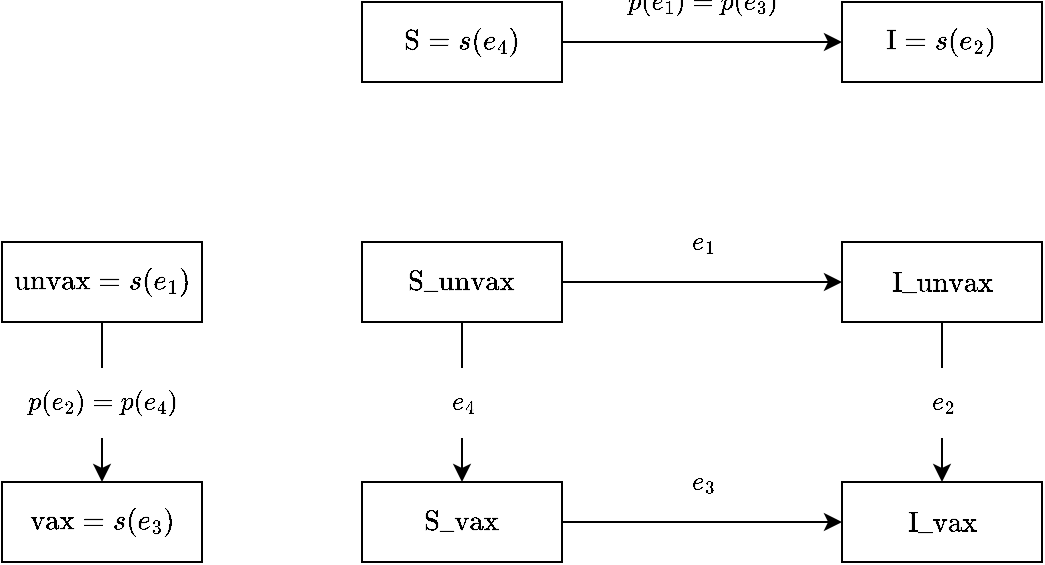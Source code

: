 <mxfile>
    <diagram id="A_b6mvKQ_Spcx7dZxYA7" name="Page-1">
        <mxGraphModel dx="907" dy="297" grid="1" gridSize="10" guides="1" tooltips="1" connect="1" arrows="1" fold="1" page="1" pageScale="1" pageWidth="700" pageHeight="1400" math="1" shadow="0">
            <root>
                <mxCell id="0"/>
                <mxCell id="1" parent="0"/>
                <mxCell id="5" value="$$p(e_1) = p(e_3)$$" style="edgeStyle=none;html=1;exitX=1;exitY=0.5;exitDx=0;exitDy=0;entryX=0;entryY=0.5;entryDx=0;entryDy=0;horizontal=1;verticalAlign=bottom;" parent="1" source="3" target="4" edge="1">
                    <mxGeometry relative="1" as="geometry"/>
                </mxCell>
                <mxCell id="3" value="&lt;span style=&quot;color: rgb(0, 0, 0); font-family: Helvetica; font-size: 12px; font-style: normal; font-variant-ligatures: normal; font-variant-caps: normal; font-weight: 400; letter-spacing: normal; orphans: 2; text-align: center; text-indent: 0px; text-transform: none; widows: 2; word-spacing: 0px; -webkit-text-stroke-width: 0px; background-color: rgb(251, 251, 251); text-decoration-thickness: initial; text-decoration-style: initial; text-decoration-color: initial; float: none; display: inline !important;&quot;&gt;$$\text{S} = s(e_4)$$&lt;/span&gt;" style="rounded=0;whiteSpace=wrap;html=1;" parent="1" vertex="1">
                    <mxGeometry x="190" y="160" width="100" height="40" as="geometry"/>
                </mxCell>
                <mxCell id="4" value="&lt;span style=&quot;color: rgb(0, 0, 0); font-family: Helvetica; font-size: 12px; font-style: normal; font-variant-ligatures: normal; font-variant-caps: normal; font-weight: 400; letter-spacing: normal; orphans: 2; text-align: center; text-indent: 0px; text-transform: none; widows: 2; word-spacing: 0px; -webkit-text-stroke-width: 0px; background-color: rgb(251, 251, 251); text-decoration-thickness: initial; text-decoration-style: initial; text-decoration-color: initial; float: none; display: inline !important;&quot;&gt;$$\text{I} = s(e_2)$$&lt;/span&gt;" style="rounded=0;whiteSpace=wrap;html=1;" parent="1" vertex="1">
                    <mxGeometry x="430" y="160" width="100" height="40" as="geometry"/>
                </mxCell>
                <mxCell id="9" value="$$e_1$$" style="edgeStyle=none;html=1;exitX=1;exitY=0.5;exitDx=0;exitDy=0;entryX=0;entryY=0.5;entryDx=0;entryDy=0;verticalAlign=bottom;" parent="1" source="7" target="8" edge="1">
                    <mxGeometry relative="1" as="geometry"/>
                </mxCell>
                <mxCell id="12" value="$$e_4$$" style="edgeStyle=none;html=1;exitX=0.5;exitY=1;exitDx=0;exitDy=0;entryX=0.5;entryY=0;entryDx=0;entryDy=0;" parent="1" source="7" target="10" edge="1">
                    <mxGeometry relative="1" as="geometry"/>
                </mxCell>
                <mxCell id="7" value="&lt;span style=&quot;color: rgb(0, 0, 0); font-family: Helvetica; font-size: 12px; font-style: normal; font-variant-ligatures: normal; font-variant-caps: normal; font-weight: 400; letter-spacing: normal; orphans: 2; text-align: center; text-indent: 0px; text-transform: none; widows: 2; word-spacing: 0px; -webkit-text-stroke-width: 0px; background-color: rgb(251, 251, 251); text-decoration-thickness: initial; text-decoration-style: initial; text-decoration-color: initial; float: none; display: inline !important;&quot;&gt;$$\text{S_unvax} $$&lt;/span&gt;" style="rounded=0;whiteSpace=wrap;html=1;" parent="1" vertex="1">
                    <mxGeometry x="190" y="280" width="100" height="40" as="geometry"/>
                </mxCell>
                <mxCell id="14" value="$$e_2$$" style="edgeStyle=none;html=1;exitX=0.5;exitY=1;exitDx=0;exitDy=0;entryX=0.5;entryY=0;entryDx=0;entryDy=0;" parent="1" source="8" target="11" edge="1">
                    <mxGeometry relative="1" as="geometry"/>
                </mxCell>
                <mxCell id="8" value="&lt;span style=&quot;color: rgb(0, 0, 0); font-family: Helvetica; font-size: 12px; font-style: normal; font-variant-ligatures: normal; font-variant-caps: normal; font-weight: 400; letter-spacing: normal; orphans: 2; text-align: center; text-indent: 0px; text-transform: none; widows: 2; word-spacing: 0px; -webkit-text-stroke-width: 0px; background-color: rgb(251, 251, 251); text-decoration-thickness: initial; text-decoration-style: initial; text-decoration-color: initial; float: none; display: inline !important;&quot;&gt;$$\text{I_unvax} $$&lt;/span&gt;" style="rounded=0;whiteSpace=wrap;html=1;" parent="1" vertex="1">
                    <mxGeometry x="430" y="280" width="100" height="40" as="geometry"/>
                </mxCell>
                <mxCell id="13" value="$$e_3$$" style="edgeStyle=none;html=1;exitX=1;exitY=0.5;exitDx=0;exitDy=0;entryX=0;entryY=0.5;entryDx=0;entryDy=0;verticalAlign=bottom;" parent="1" source="10" target="11" edge="1">
                    <mxGeometry relative="1" as="geometry"/>
                </mxCell>
                <mxCell id="10" value="&lt;span style=&quot;color: rgb(0, 0, 0); font-family: Helvetica; font-size: 12px; font-style: normal; font-variant-ligatures: normal; font-variant-caps: normal; font-weight: 400; letter-spacing: normal; orphans: 2; text-align: center; text-indent: 0px; text-transform: none; widows: 2; word-spacing: 0px; -webkit-text-stroke-width: 0px; background-color: rgb(251, 251, 251); text-decoration-thickness: initial; text-decoration-style: initial; text-decoration-color: initial; float: none; display: inline !important;&quot;&gt;$$\text{S_vax} $$&lt;/span&gt;" style="rounded=0;whiteSpace=wrap;html=1;" parent="1" vertex="1">
                    <mxGeometry x="190" y="400" width="100" height="40" as="geometry"/>
                </mxCell>
                <mxCell id="11" value="&lt;span style=&quot;color: rgb(0, 0, 0); font-family: Helvetica; font-size: 12px; font-style: normal; font-variant-ligatures: normal; font-variant-caps: normal; font-weight: 400; letter-spacing: normal; orphans: 2; text-align: center; text-indent: 0px; text-transform: none; widows: 2; word-spacing: 0px; -webkit-text-stroke-width: 0px; background-color: rgb(251, 251, 251); text-decoration-thickness: initial; text-decoration-style: initial; text-decoration-color: initial; float: none; display: inline !important;&quot;&gt;$$\text{I_vax} $$&lt;/span&gt;" style="rounded=0;whiteSpace=wrap;html=1;" parent="1" vertex="1">
                    <mxGeometry x="430" y="400" width="100" height="40" as="geometry"/>
                </mxCell>
                <mxCell id="17" value="$$p(e_2) = p(e_4)$$" style="edgeStyle=none;html=1;exitX=0.5;exitY=1;exitDx=0;exitDy=0;entryX=0.5;entryY=0;entryDx=0;entryDy=0;" parent="1" source="15" target="16" edge="1">
                    <mxGeometry relative="1" as="geometry"/>
                </mxCell>
                <mxCell id="15" value="&lt;span style=&quot;color: rgb(0, 0, 0); font-family: Helvetica; font-size: 12px; font-style: normal; font-variant-ligatures: normal; font-variant-caps: normal; font-weight: 400; letter-spacing: normal; orphans: 2; text-align: center; text-indent: 0px; text-transform: none; widows: 2; word-spacing: 0px; -webkit-text-stroke-width: 0px; background-color: rgb(251, 251, 251); text-decoration-thickness: initial; text-decoration-style: initial; text-decoration-color: initial; float: none; display: inline !important;&quot;&gt;$$\text{unvax} = s(e_1)$$&lt;/span&gt;" style="rounded=0;whiteSpace=wrap;html=1;" parent="1" vertex="1">
                    <mxGeometry x="10" y="280" width="100" height="40" as="geometry"/>
                </mxCell>
                <mxCell id="16" value="&lt;span style=&quot;color: rgb(0, 0, 0); font-family: Helvetica; font-size: 12px; font-style: normal; font-variant-ligatures: normal; font-variant-caps: normal; font-weight: 400; letter-spacing: normal; orphans: 2; text-align: center; text-indent: 0px; text-transform: none; widows: 2; word-spacing: 0px; -webkit-text-stroke-width: 0px; background-color: rgb(251, 251, 251); text-decoration-thickness: initial; text-decoration-style: initial; text-decoration-color: initial; float: none; display: inline !important;&quot;&gt;$$\text{vax} = s(e_3)$$&lt;/span&gt;" style="rounded=0;whiteSpace=wrap;html=1;" parent="1" vertex="1">
                    <mxGeometry x="10" y="400" width="100" height="40" as="geometry"/>
                </mxCell>
            </root>
        </mxGraphModel>
    </diagram>
</mxfile>